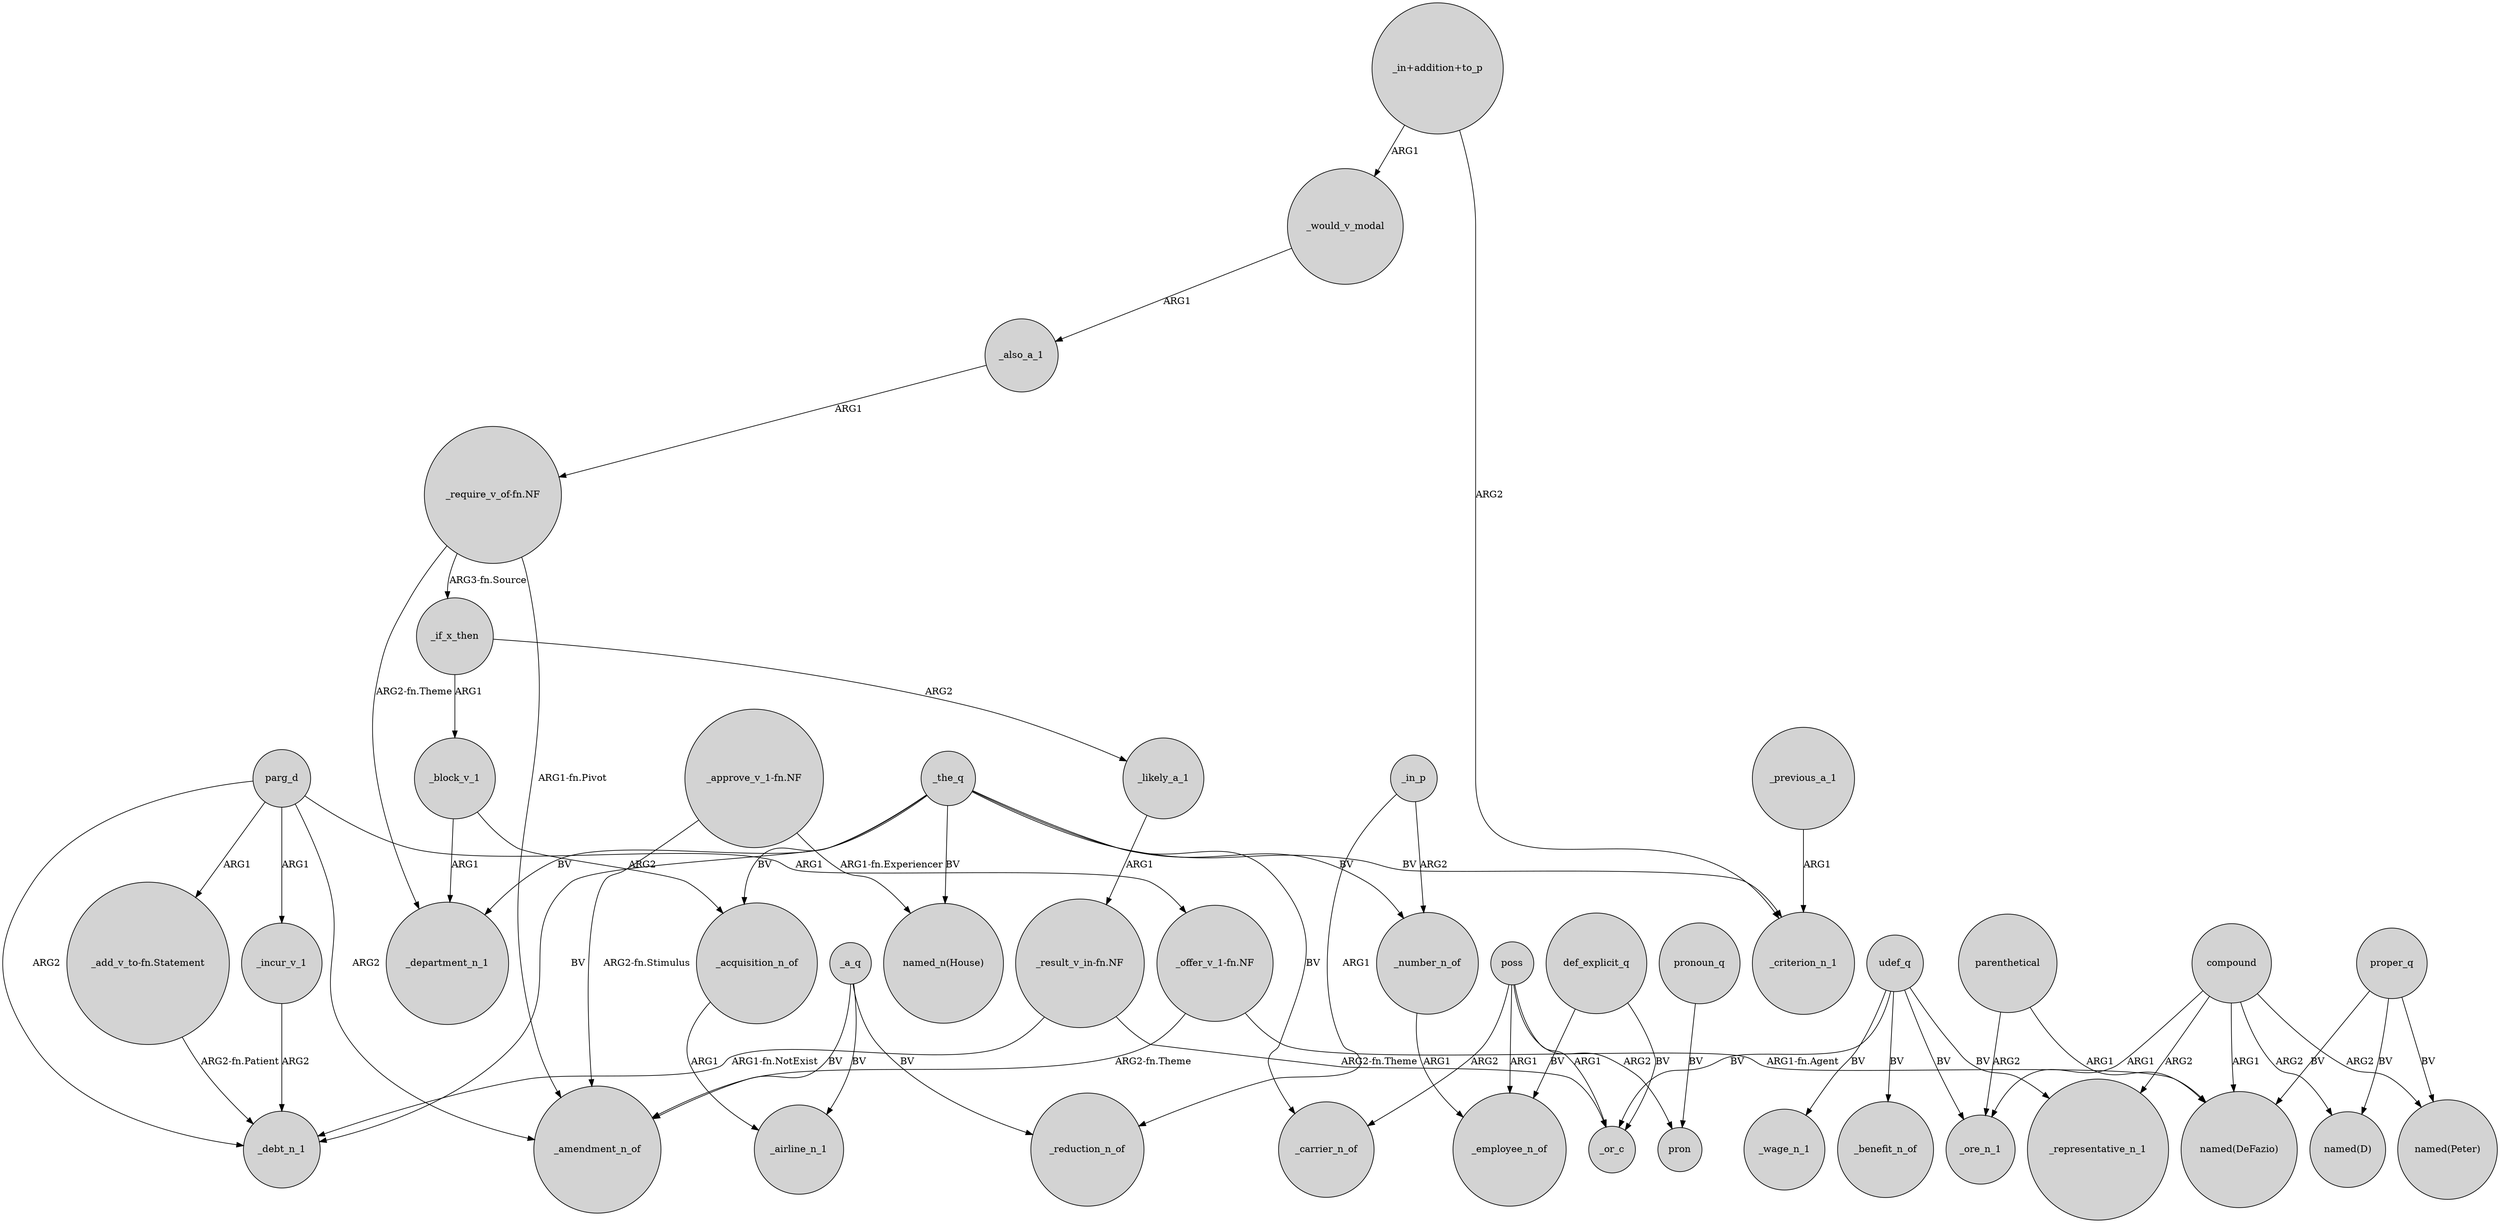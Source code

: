 digraph {
	node [shape=circle style=filled]
	_if_x_then -> _likely_a_1 [label=ARG2]
	"_require_v_of-fn.NF" -> _amendment_n_of [label="ARG1-fn.Pivot"]
	"_add_v_to-fn.Statement" -> _debt_n_1 [label="ARG2-fn.Patient"]
	_block_v_1 -> _acquisition_n_of [label=ARG2]
	_the_q -> _carrier_n_of [label=BV]
	parg_d -> _amendment_n_of [label=ARG2]
	poss -> pron [label=ARG2]
	_a_q -> _amendment_n_of [label=BV]
	udef_q -> _wage_n_1 [label=BV]
	parenthetical -> _ore_n_1 [label=ARG2]
	_a_q -> _reduction_n_of [label=BV]
	def_explicit_q -> _or_c [label=BV]
	parg_d -> _incur_v_1 [label=ARG1]
	_in_p -> _reduction_n_of [label=ARG1]
	proper_q -> "named(DeFazio)" [label=BV]
	udef_q -> _ore_n_1 [label=BV]
	_previous_a_1 -> _criterion_n_1 [label=ARG1]
	_incur_v_1 -> _debt_n_1 [label=ARG2]
	"_offer_v_1-fn.NF" -> "named(DeFazio)" [label="ARG1-fn.Agent"]
	parg_d -> "_add_v_to-fn.Statement" [label=ARG1]
	_the_q -> _number_n_of [label=BV]
	"_offer_v_1-fn.NF" -> _amendment_n_of [label="ARG2-fn.Theme"]
	poss -> _carrier_n_of [label=ARG2]
	_would_v_modal -> _also_a_1 [label=ARG1]
	"_in+addition+to_p" -> _would_v_modal [label=ARG1]
	udef_q -> _or_c [label=BV]
	proper_q -> "named(Peter)" [label=BV]
	_the_q -> "named_n(House)" [label=BV]
	_the_q -> _department_n_1 [label=BV]
	_number_n_of -> _employee_n_of [label=ARG1]
	def_explicit_q -> _employee_n_of [label=BV]
	_block_v_1 -> _department_n_1 [label=ARG1]
	compound -> _representative_n_1 [label=ARG2]
	"_approve_v_1-fn.NF" -> "named_n(House)" [label="ARG1-fn.Experiencer"]
	compound -> "named(Peter)" [label=ARG2]
	poss -> _employee_n_of [label=ARG1]
	pronoun_q -> pron [label=BV]
	parg_d -> _debt_n_1 [label=ARG2]
	"_approve_v_1-fn.NF" -> _amendment_n_of [label="ARG2-fn.Stimulus"]
	"_in+addition+to_p" -> _criterion_n_1 [label=ARG2]
	"_result_v_in-fn.NF" -> _debt_n_1 [label="ARG1-fn.NotExist"]
	_also_a_1 -> "_require_v_of-fn.NF" [label=ARG1]
	compound -> "named(D)" [label=ARG2]
	"_result_v_in-fn.NF" -> _or_c [label="ARG2-fn.Theme"]
	_in_p -> _number_n_of [label=ARG2]
	udef_q -> _representative_n_1 [label=BV]
	"_require_v_of-fn.NF" -> _department_n_1 [label="ARG2-fn.Theme"]
	_acquisition_n_of -> _airline_n_1 [label=ARG1]
	proper_q -> "named(D)" [label=BV]
	_the_q -> _acquisition_n_of [label=BV]
	_likely_a_1 -> "_result_v_in-fn.NF" [label=ARG1]
	_a_q -> _airline_n_1 [label=BV]
	compound -> "named(DeFazio)" [label=ARG1]
	_the_q -> _criterion_n_1 [label=BV]
	parg_d -> "_offer_v_1-fn.NF" [label=ARG1]
	_if_x_then -> _block_v_1 [label=ARG1]
	udef_q -> _benefit_n_of [label=BV]
	parenthetical -> "named(DeFazio)" [label=ARG1]
	_the_q -> _debt_n_1 [label=BV]
	compound -> _ore_n_1 [label=ARG1]
	poss -> _or_c [label=ARG1]
	"_require_v_of-fn.NF" -> _if_x_then [label="ARG3-fn.Source"]
}
